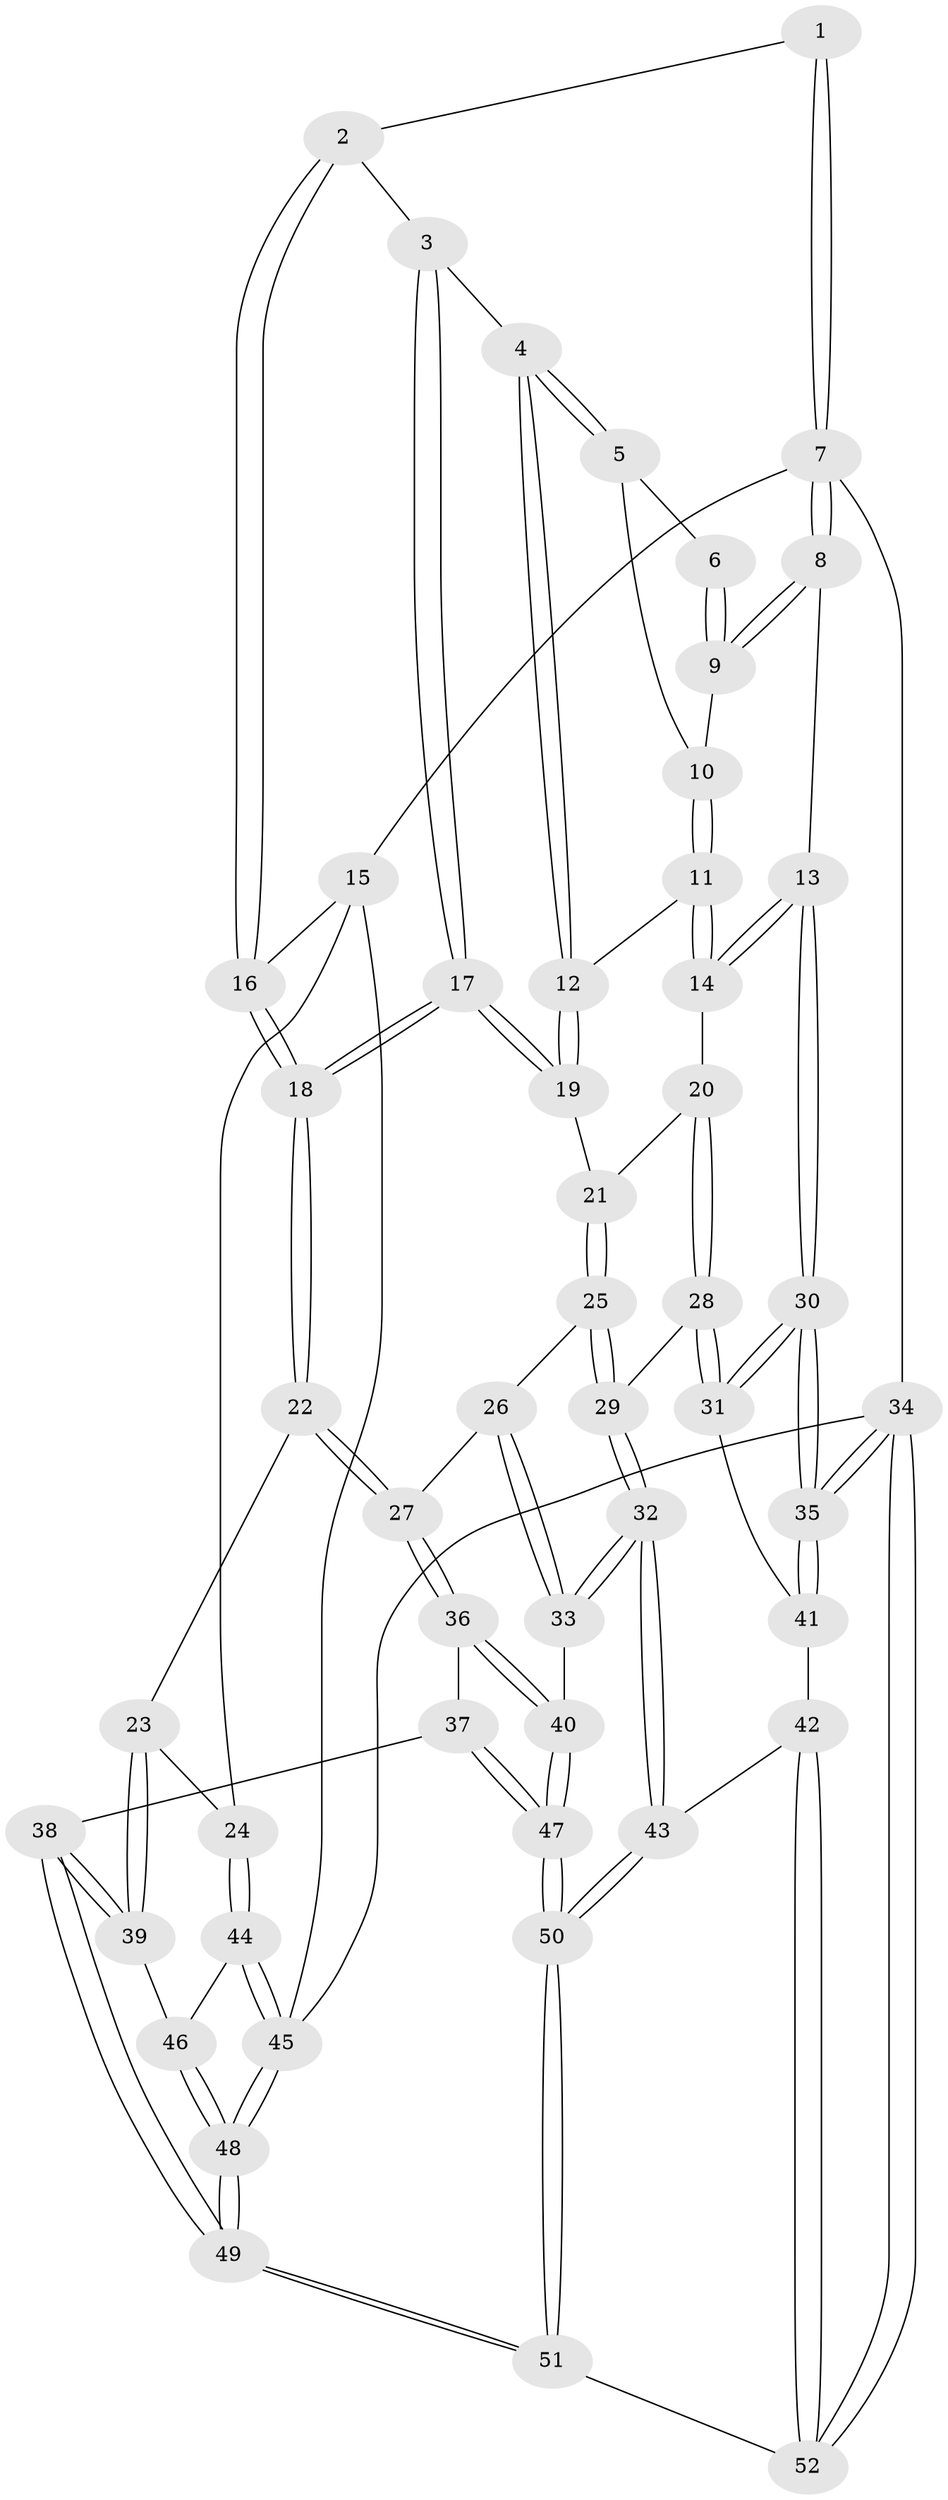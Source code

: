 // coarse degree distribution, {3: 0.16129032258064516, 4: 0.3225806451612903, 5: 0.41935483870967744, 6: 0.0967741935483871}
// Generated by graph-tools (version 1.1) at 2025/06/03/04/25 22:06:22]
// undirected, 52 vertices, 127 edges
graph export_dot {
graph [start="1"]
  node [color=gray90,style=filled];
  1 [pos="+0.8379144482009605+0"];
  2 [pos="+0.46084456246056704+0"];
  3 [pos="+0.46366334184291724+0"];
  4 [pos="+0.6639608662004123+0.15691433211939912"];
  5 [pos="+0.7781820618079901+0.06450428913811466"];
  6 [pos="+0.8300388306277725+0"];
  7 [pos="+1+0"];
  8 [pos="+1+0.3207184778622287"];
  9 [pos="+0.9182586770210752+0.1102775648485121"];
  10 [pos="+0.8358966806111396+0.11377912397377478"];
  11 [pos="+0.7803631697053737+0.35284583598102787"];
  12 [pos="+0.6925473315421888+0.3418810207596682"];
  13 [pos="+1+0.3831144325204083"];
  14 [pos="+0.9828326051842889+0.40519640904251897"];
  15 [pos="+0+0"];
  16 [pos="+0+0"];
  17 [pos="+0.43866028781208094+0.4441941286760455"];
  18 [pos="+0.4378286250635632+0.44463718019350323"];
  19 [pos="+0.5603663667812935+0.4173650489183262"];
  20 [pos="+0.846823796880834+0.6057588210968461"];
  21 [pos="+0.6960047701862484+0.6182817984489712"];
  22 [pos="+0.40889928150228777+0.48786198044250206"];
  23 [pos="+0.29892846960775604+0.5436959178332327"];
  24 [pos="+0+0.5724430509688596"];
  25 [pos="+0.6889891927923683+0.6925867910307314"];
  26 [pos="+0.6612089737653911+0.7065241222847186"];
  27 [pos="+0.4930811561660811+0.6700769073604722"];
  28 [pos="+0.8262205829180805+0.7470692455886212"];
  29 [pos="+0.769525807695505+0.7422762645171759"];
  30 [pos="+1+0.9513473797117996"];
  31 [pos="+0.8365373117401871+0.7602675521518046"];
  32 [pos="+0.639564633114077+0.8679270163244045"];
  33 [pos="+0.6241303864224266+0.8568894037057703"];
  34 [pos="+1+1"];
  35 [pos="+1+1"];
  36 [pos="+0.49881432803662484+0.7709633119307359"];
  37 [pos="+0.4052176165074854+0.8451477402623473"];
  38 [pos="+0.3059199290263839+0.8500223866732108"];
  39 [pos="+0.3019283987201089+0.8440894054910805"];
  40 [pos="+0.581631971803116+0.8467662363528081"];
  41 [pos="+0.7710011858286474+0.8761801078694382"];
  42 [pos="+0.6812533738216298+0.918559115425745"];
  43 [pos="+0.6414127710078428+0.8705879477676822"];
  44 [pos="+0+0.6436422742708666"];
  45 [pos="+0+1"];
  46 [pos="+0.09239139830402107+0.8065975706430653"];
  47 [pos="+0.47537489592260196+0.9688543929933631"];
  48 [pos="+0.17658672690103147+1"];
  49 [pos="+0.21218380577892282+1"];
  50 [pos="+0.46584524917565284+1"];
  51 [pos="+0.43715174510561494+1"];
  52 [pos="+0.7210849513483428+1"];
  1 -- 2;
  1 -- 7;
  1 -- 7;
  2 -- 3;
  2 -- 16;
  2 -- 16;
  3 -- 4;
  3 -- 17;
  3 -- 17;
  4 -- 5;
  4 -- 5;
  4 -- 12;
  4 -- 12;
  5 -- 6;
  5 -- 10;
  6 -- 9;
  6 -- 9;
  7 -- 8;
  7 -- 8;
  7 -- 15;
  7 -- 34;
  8 -- 9;
  8 -- 9;
  8 -- 13;
  9 -- 10;
  10 -- 11;
  10 -- 11;
  11 -- 12;
  11 -- 14;
  11 -- 14;
  12 -- 19;
  12 -- 19;
  13 -- 14;
  13 -- 14;
  13 -- 30;
  13 -- 30;
  14 -- 20;
  15 -- 16;
  15 -- 24;
  15 -- 45;
  16 -- 18;
  16 -- 18;
  17 -- 18;
  17 -- 18;
  17 -- 19;
  17 -- 19;
  18 -- 22;
  18 -- 22;
  19 -- 21;
  20 -- 21;
  20 -- 28;
  20 -- 28;
  21 -- 25;
  21 -- 25;
  22 -- 23;
  22 -- 27;
  22 -- 27;
  23 -- 24;
  23 -- 39;
  23 -- 39;
  24 -- 44;
  24 -- 44;
  25 -- 26;
  25 -- 29;
  25 -- 29;
  26 -- 27;
  26 -- 33;
  26 -- 33;
  27 -- 36;
  27 -- 36;
  28 -- 29;
  28 -- 31;
  28 -- 31;
  29 -- 32;
  29 -- 32;
  30 -- 31;
  30 -- 31;
  30 -- 35;
  30 -- 35;
  31 -- 41;
  32 -- 33;
  32 -- 33;
  32 -- 43;
  32 -- 43;
  33 -- 40;
  34 -- 35;
  34 -- 35;
  34 -- 52;
  34 -- 52;
  34 -- 45;
  35 -- 41;
  35 -- 41;
  36 -- 37;
  36 -- 40;
  36 -- 40;
  37 -- 38;
  37 -- 47;
  37 -- 47;
  38 -- 39;
  38 -- 39;
  38 -- 49;
  38 -- 49;
  39 -- 46;
  40 -- 47;
  40 -- 47;
  41 -- 42;
  42 -- 43;
  42 -- 52;
  42 -- 52;
  43 -- 50;
  43 -- 50;
  44 -- 45;
  44 -- 45;
  44 -- 46;
  45 -- 48;
  45 -- 48;
  46 -- 48;
  46 -- 48;
  47 -- 50;
  47 -- 50;
  48 -- 49;
  48 -- 49;
  49 -- 51;
  49 -- 51;
  50 -- 51;
  50 -- 51;
  51 -- 52;
}
